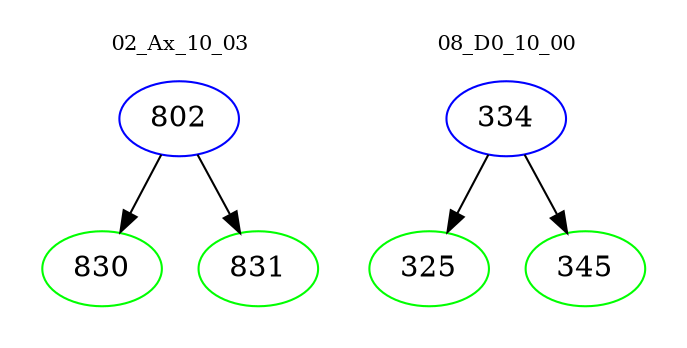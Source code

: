 digraph{
subgraph cluster_0 {
color = white
label = "02_Ax_10_03";
fontsize=10;
T0_802 [label="802", color="blue"]
T0_802 -> T0_830 [color="black"]
T0_830 [label="830", color="green"]
T0_802 -> T0_831 [color="black"]
T0_831 [label="831", color="green"]
}
subgraph cluster_1 {
color = white
label = "08_D0_10_00";
fontsize=10;
T1_334 [label="334", color="blue"]
T1_334 -> T1_325 [color="black"]
T1_325 [label="325", color="green"]
T1_334 -> T1_345 [color="black"]
T1_345 [label="345", color="green"]
}
}
